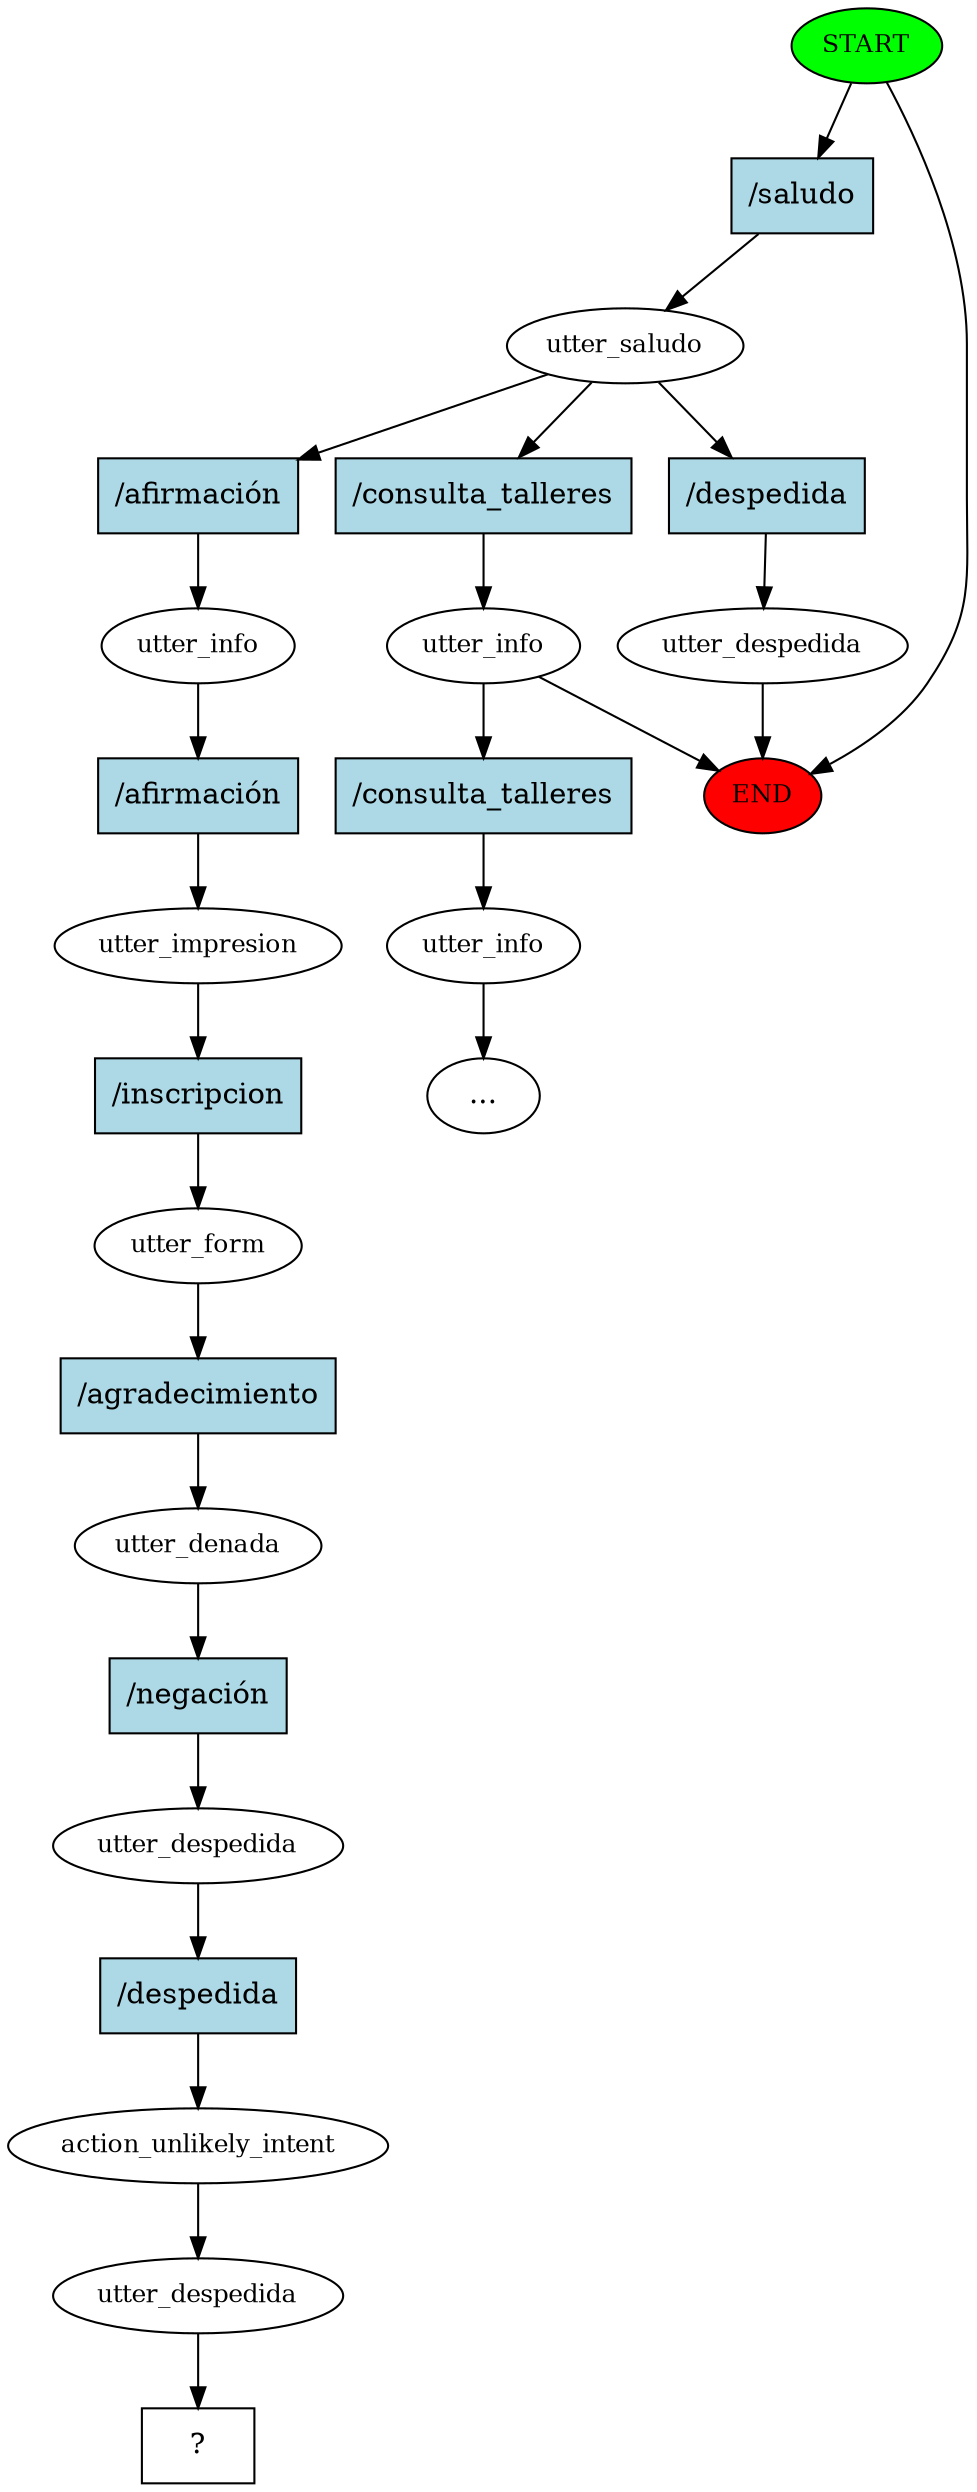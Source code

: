 digraph  {
0 [class="start active", fillcolor=green, fontsize=12, label=START, style=filled];
"-1" [class=end, fillcolor=red, fontsize=12, label=END, style=filled];
1 [class=active, fontsize=12, label=utter_saludo];
2 [class="", fontsize=12, label=utter_info];
4 [class="", fontsize=12, label=utter_despedida];
7 [class="", fontsize=12, label=utter_info];
"-3" [class=ellipsis, label="..."];
9 [class=active, fontsize=12, label=utter_info];
10 [class=active, fontsize=12, label=utter_impresion];
11 [class=active, fontsize=12, label=utter_form];
12 [class=active, fontsize=12, label=utter_denada];
13 [class=active, fontsize=12, label=utter_despedida];
14 [class=active, fontsize=12, label=action_unlikely_intent];
15 [class=active, fontsize=12, label=utter_despedida];
16 [class="intent dashed active", label="  ?  ", shape=rect];
17 [class="intent active", fillcolor=lightblue, label="/saludo", shape=rect, style=filled];
18 [class=intent, fillcolor=lightblue, label="/consulta_talleres", shape=rect, style=filled];
19 [class=intent, fillcolor=lightblue, label="/despedida", shape=rect, style=filled];
20 [class="intent active", fillcolor=lightblue, label="/afirmación", shape=rect, style=filled];
21 [class=intent, fillcolor=lightblue, label="/consulta_talleres", shape=rect, style=filled];
22 [class="intent active", fillcolor=lightblue, label="/afirmación", shape=rect, style=filled];
23 [class="intent active", fillcolor=lightblue, label="/inscripcion", shape=rect, style=filled];
24 [class="intent active", fillcolor=lightblue, label="/agradecimiento", shape=rect, style=filled];
25 [class="intent active", fillcolor=lightblue, label="/negación", shape=rect, style=filled];
26 [class="intent active", fillcolor=lightblue, label="/despedida", shape=rect, style=filled];
0 -> "-1"  [class="", key=NONE, label=""];
0 -> 17  [class=active, key=0];
1 -> 18  [class="", key=0];
1 -> 19  [class="", key=0];
1 -> 20  [class=active, key=0];
2 -> "-1"  [class="", key=NONE, label=""];
2 -> 21  [class="", key=0];
4 -> "-1"  [class="", key=NONE, label=""];
7 -> "-3"  [class="", key=NONE, label=""];
9 -> 22  [class=active, key=0];
10 -> 23  [class=active, key=0];
11 -> 24  [class=active, key=0];
12 -> 25  [class=active, key=0];
13 -> 26  [class=active, key=0];
14 -> 15  [class=active, key=NONE, label=""];
15 -> 16  [class=active, key=NONE, label=""];
17 -> 1  [class=active, key=0];
18 -> 2  [class="", key=0];
19 -> 4  [class="", key=0];
20 -> 9  [class=active, key=0];
21 -> 7  [class="", key=0];
22 -> 10  [class=active, key=0];
23 -> 11  [class=active, key=0];
24 -> 12  [class=active, key=0];
25 -> 13  [class=active, key=0];
26 -> 14  [class=active, key=0];
}
